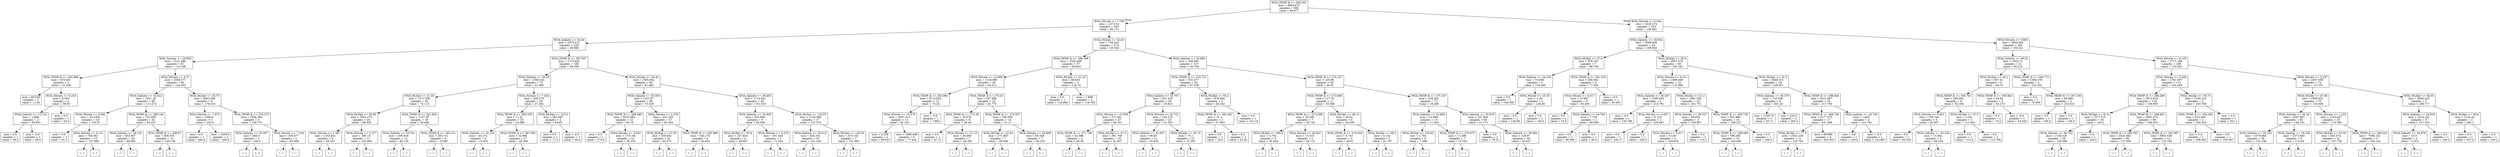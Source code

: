 digraph Tree {
node [shape=box] ;
0 [label="WOA_TEMP_K <= 294.265\nmse = 4844.875\nsamples = 656\nvalue = 95.877"] ;
1 [label="WOA_Nitrate <= 7.709\nmse = 2272.52\nsamples = 403\nvalue = 60.131"] ;
0 -> 1 [labeldistance=2.5, labelangle=45, headlabel="True"] ;
2 [label="WOA_Salinity <= 34.44\nmse = 2470.412\nsamples = 229\nvalue = 80.668"] ;
1 -> 2 ;
3 [label="WOA_Salinity <= 20.929\nmse = 3121.486\nsamples = 61\nvalue = 115.248"] ;
2 -> 3 ;
4 [label="WOA_TEMP_K <= 283.886\nmse = 573.601\nsamples = 5\nvalue = 32.556"] ;
3 -> 4 ;
5 [label="mse = 60.528\nsamples = 2\nvalue = 11.84"] ;
4 -> 5 ;
6 [label="WOA_Nitrate <= 0.243\nmse = 8.003\nsamples = 3\nvalue = 58.45"] ;
4 -> 6 ;
7 [label="WOA_Salinity <= 12.722\nmse = 1.869\nsamples = 2\nvalue = 59.933"] ;
6 -> 7 ;
8 [label="mse = 0.0\nsamples = 1\nvalue = 58.0"] ;
7 -> 8 ;
9 [label="mse = -0.0\nsamples = 1\nvalue = 60.9"] ;
7 -> 9 ;
10 [label="mse = 0.0\nsamples = 1\nvalue = 54.0"] ;
6 -> 10 ;
11 [label="WOA_Nitrate <= 6.37\nmse = 2590.577\nsamples = 56\nvalue = 124.003"] ;
3 -> 11 ;
12 [label="WOA_Salinity <= 32.622\nmse = 1621.18\nsamples = 48\nvalue = 113.274"] ;
11 -> 12 ;
13 [label="WOA_Nitrate <= 0.092\nmse = 913.602\nsamples = 16\nvalue = 155.07"] ;
12 -> 13 ;
14 [label="mse = 0.0\nsamples = 1\nvalue = 91.0"] ;
13 -> 14 ;
15 [label="WOA_Nitrate <= 0.121\nmse = 760.061\nsamples = 15\nvalue = 157.982"] ;
13 -> 15 ;
16 [label="(...)"] ;
15 -> 16 ;
19 [label="(...)"] ;
15 -> 19 ;
40 [label="WOA_TEMP_K <= 288.146\nmse = 722.093\nsamples = 32\nvalue = 93.247"] ;
12 -> 40 ;
41 [label="WOA_Salinity <= 34.102\nmse = 653.807\nsamples = 20\nvalue = 86.802"] ;
40 -> 41 ;
42 [label="(...)"] ;
41 -> 42 ;
59 [label="(...)"] ;
41 -> 59 ;
76 [label="WOA_TEMP_K <= 288.87\nmse = 609.453\nsamples = 12\nvalue = 106.136"] ;
40 -> 76 ;
77 [label="(...)"] ;
76 -> 77 ;
80 [label="(...)"] ;
76 -> 80 ;
95 [label="WOA_MLDpt <= 25.75\nmse = 3962.046\nsamples = 8\nvalue = 178.418"] ;
11 -> 95 ;
96 [label="WOA_Nitrate <= 7.073\nmse = 2500.0\nsamples = 3\nvalue = 230.0"] ;
95 -> 96 ;
97 [label="mse = 0.0\nsamples = 1\nvalue = 260.0"] ;
96 -> 97 ;
98 [label="mse = 3200.0\nsamples = 2\nvalue = 200.0"] ;
96 -> 98 ;
99 [label="WOA_TEMP_K <= 279.275\nmse = 1566.363\nsamples = 5\nvalue = 139.731"] ;
95 -> 99 ;
100 [label="WOA_Salinity <= 33.307\nmse = 464.0\nsamples = 3\nvalue = 166.0"] ;
99 -> 100 ;
101 [label="(...)"] ;
100 -> 101 ;
102 [label="(...)"] ;
100 -> 102 ;
103 [label="WOA_Nitrate <= 7.226\nmse = 336.677\nsamples = 2\nvalue = 95.949"] ;
99 -> 103 ;
104 [label="(...)"] ;
103 -> 104 ;
105 [label="(...)"] ;
103 -> 105 ;
106 [label="WOA_TEMP_K <= 287.657\nmse = 1715.643\nsamples = 168\nvalue = 69.059"] ;
2 -> 106 ;
107 [label="WOA_Salinity <= 35.23\nmse = 1358.244\nsamples = 73\nvalue = 51.496"] ;
106 -> 107 ;
108 [label="WOA_MLDpt <= 41.35\nmse = 1371.508\nsamples = 38\nvalue = 74.115"] ;
107 -> 108 ;
109 [label="WOA_MLDpt <= 29.85\nmse = 1091.174\nsamples = 20\nvalue = 89.558"] ;
108 -> 109 ;
110 [label="WOA_Nitrate <= 1.387\nmse = 1353.831\nsamples = 9\nvalue = 65.547"] ;
109 -> 110 ;
111 [label="(...)"] ;
110 -> 111 ;
118 [label="(...)"] ;
110 -> 118 ;
127 [label="WOA_Nitrate <= 2.377\nmse = 380.14\nsamples = 11\nvalue = 103.964"] ;
109 -> 127 ;
128 [label="(...)"] ;
127 -> 128 ;
129 [label="(...)"] ;
127 -> 129 ;
134 [label="WOA_TEMP_K <= 281.954\nmse = 1107.87\nsamples = 18\nvalue = 56.466"] ;
108 -> 134 ;
135 [label="WOA_Salinity <= 34.741\nmse = 265.618\nsamples = 12\nvalue = 80.135"] ;
134 -> 135 ;
136 [label="(...)"] ;
135 -> 136 ;
151 [label="(...)"] ;
135 -> 151 ;
156 [label="WOA_TEMP_K <= 282.211\nmse = 205.711\nsamples = 6\nvalue = 19.887"] ;
134 -> 156 ;
157 [label="(...)"] ;
156 -> 157 ;
158 [label="(...)"] ;
156 -> 158 ;
163 [label="WOA_Nitrate <= 7.244\nmse = 208.578\nsamples = 35\nvalue = 27.262"] ;
107 -> 163 ;
164 [label="WOA_TEMP_K <= 283.355\nmse = 71.31\nsamples = 33\nvalue = 24.386"] ;
163 -> 164 ;
165 [label="WOA_Salinity <= 35.233\nmse = 40.274\nsamples = 6\nvalue = 13.825"] ;
164 -> 165 ;
166 [label="(...)"] ;
165 -> 166 ;
167 [label="(...)"] ;
165 -> 167 ;
172 [label="WOA_TEMP_K <= 287.483\nmse = 52.986\nsamples = 27\nvalue = 26.306"] ;
164 -> 172 ;
173 [label="(...)"] ;
172 -> 173 ;
198 [label="(...)"] ;
172 -> 198 ;
199 [label="WOA_MLDpt <= 315.0\nmse = 487.687\nsamples = 2\nvalue = 64.65"] ;
163 -> 199 ;
200 [label="mse = 0.0\nsamples = 1\nvalue = 77.4"] ;
199 -> 200 ;
201 [label="mse = -0.0\nsamples = 1\nvalue = 26.4"] ;
199 -> 201 ;
202 [label="WOA_MLDpt <= 62.45\nmse = 1595.942\nsamples = 95\nvalue = 81.482"] ;
106 -> 202 ;
203 [label="WOA_Salinity <= 35.505\nmse = 1321.97\nsamples = 69\nvalue = 73.429"] ;
202 -> 203 ;
204 [label="WOA_TEMP_K <= 288.085\nmse = 2533.684\nsamples = 22\nvalue = 95.19"] ;
203 -> 204 ;
205 [label="mse = 0.0\nsamples = 1\nvalue = 270.0"] ;
204 -> 205 ;
206 [label="WOA_Nitrate <= 4.922\nmse = 1731.64\nsamples = 21\nvalue = 90.335"] ;
204 -> 206 ;
207 [label="(...)"] ;
206 -> 207 ;
244 [label="(...)"] ;
206 -> 244 ;
245 [label="WOA_Nitrate <= 2.378\nmse = 441.229\nsamples = 47\nvalue = 63.364"] ;
203 -> 245 ;
246 [label="WOA_MLDpt <= 47.95\nmse = 359.642\nsamples = 41\nvalue = 60.473"] ;
245 -> 246 ;
247 [label="(...)"] ;
246 -> 247 ;
274 [label="(...)"] ;
246 -> 274 ;
313 [label="WOA_TEMP_K <= 293.996\nmse = 544.273\nsamples = 6\nvalue = 83.602"] ;
245 -> 313 ;
314 [label="(...)"] ;
313 -> 314 ;
319 [label="(...)"] ;
313 -> 319 ;
322 [label="WOA_Salinity <= 36.603\nmse = 1714.641\nsamples = 26\nvalue = 101.529"] ;
202 -> 322 ;
323 [label="WOA_Salinity <= 35.925\nmse = 303.906\nsamples = 9\nvalue = 66.368"] ;
322 -> 323 ;
324 [label="WOA_MLDpt <= 93.8\nmse = 247.824\nsamples = 4\nvalue = 60.667"] ;
323 -> 324 ;
325 [label="(...)"] ;
324 -> 325 ;
330 [label="(...)"] ;
324 -> 330 ;
331 [label="WOA_Nitrate <= 0.379\nmse = 301.445\nsamples = 5\nvalue = 71.032"] ;
323 -> 331 ;
332 [label="(...)"] ;
331 -> 332 ;
333 [label="(...)"] ;
331 -> 333 ;
338 [label="WOA_MLDpt <= 135.55\nmse = 1165.486\nsamples = 17\nvalue = 127.574"] ;
322 -> 338 ;
339 [label="WOA_Salinity <= 36.615\nmse = 626.531\nsamples = 10\nvalue = 151.429"] ;
338 -> 339 ;
340 [label="(...)"] ;
339 -> 340 ;
345 [label="(...)"] ;
339 -> 345 ;
348 [label="WOA_MLDpt <= 143.35\nmse = 473.143\nsamples = 7\nvalue = 101.885"] ;
338 -> 348 ;
349 [label="(...)"] ;
348 -> 349 ;
350 [label="(...)"] ;
348 -> 350 ;
359 [label="WOA_MLDpt <= 32.65\nmse = 764.243\nsamples = 174\nvalue = 33.554"] ;
1 -> 359 ;
360 [label="WOA_TEMP_K <= 286.769\nmse = 1520.449\nsamples = 37\nvalue = 58.633"] ;
359 -> 360 ;
361 [label="WOA_Nitrate <= 12.609\nmse = 1318.966\nsamples = 34\nvalue = 54.212"] ;
360 -> 361 ;
362 [label="WOA_TEMP_K <= 283.982\nmse = 3114.824\nsamples = 12\nvalue = 70.24"] ;
361 -> 362 ;
363 [label="WOA_Nitrate <= 10.576\nmse = 2857.511\nsamples = 11\nvalue = 81.243"] ;
362 -> 363 ;
364 [label="mse = 5.238\nsamples = 2\nvalue = 99.023"] ;
363 -> 364 ;
365 [label="mse = 3386.448\nsamples = 9\nvalue = 77.432"] ;
363 -> 365 ;
366 [label="mse = -0.0\nsamples = 1\nvalue = 7.895"] ;
362 -> 366 ;
367 [label="WOA_TEMP_K <= 273.01\nmse = 167.386\nsamples = 22\nvalue = 45.775"] ;
361 -> 367 ;
368 [label="WOA_TEMP_K <= 272.36\nmse = 34.974\nsamples = 8\nvalue = 38.44"] ;
367 -> 368 ;
369 [label="mse = 0.0\nsamples = 1\nvalue = 47.31"] ;
368 -> 369 ;
370 [label="WOA_MLDpt <= 31.15\nmse = 20.699\nsamples = 7\nvalue = 36.393"] ;
368 -> 370 ;
371 [label="(...)"] ;
370 -> 371 ;
374 [label="(...)"] ;
370 -> 374 ;
379 [label="WOA_TEMP_K <= 274.007\nmse = 196.089\nsamples = 14\nvalue = 51.11"] ;
367 -> 379 ;
380 [label="WOA_MLDpt <= 22.45\nmse = 275.403\nsamples = 7\nvalue = 59.646"] ;
379 -> 380 ;
381 [label="(...)"] ;
380 -> 381 ;
382 [label="(...)"] ;
380 -> 382 ;
385 [label="WOA_Nitrate <= 24.909\nmse = 85.348\nsamples = 7\nvalue = 46.233"] ;
379 -> 385 ;
386 [label="(...)"] ;
385 -> 386 ;
389 [label="(...)"] ;
385 -> 389 ;
396 [label="WOA_MLDpt <= 31.25\nmse = 48.835\nsamples = 3\nvalue = 122.74"] ;
360 -> 396 ;
397 [label="mse = 0.0\nsamples = 1\nvalue = 134.669"] ;
396 -> 397 ;
398 [label="mse = 1.869\nsamples = 2\nvalue = 118.763"] ;
396 -> 398 ;
399 [label="WOA_Salinity <= 33.856\nmse = 338.995\nsamples = 137\nvalue = 26.704"] ;
359 -> 399 ;
400 [label="WOA_TEMP_K <= 279.722\nmse = 351.477\nsamples = 53\nvalue = 37.559"] ;
399 -> 400 ;
401 [label="WOA_Salinity <= 33.707\nmse = 261.518\nsamples = 50\nvalue = 35.824"] ;
400 -> 401 ;
402 [label="WOA_Nitrate <= 16.958\nmse = 371.041\nsamples = 27\nvalue = 40.331"] ;
401 -> 402 ;
403 [label="WOA_TEMP_K <= 271.706\nmse = 42.586\nsamples = 4\nvalue = 28.29"] ;
402 -> 403 ;
404 [label="(...)"] ;
403 -> 404 ;
407 [label="(...)"] ;
403 -> 407 ;
410 [label="WOA_MLDpt <= 47.5\nmse = 391.708\nsamples = 23\nvalue = 41.837"] ;
402 -> 410 ;
411 [label="(...)"] ;
410 -> 411 ;
426 [label="(...)"] ;
410 -> 426 ;
435 [label="WOA_Nitrate <= 23.722\nmse = 120.275\nsamples = 23\nvalue = 31.553"] ;
401 -> 435 ;
436 [label="WOA_Salinity <= 33.837\nmse = 99.83\nsamples = 11\nvalue = 25.825"] ;
435 -> 436 ;
437 [label="(...)"] ;
436 -> 437 ;
450 [label="(...)"] ;
436 -> 450 ;
455 [label="WOA_MLDpt <= 50.75\nmse = 75.1\nsamples = 12\nvalue = 37.281"] ;
435 -> 455 ;
456 [label="(...)"] ;
455 -> 456 ;
465 [label="(...)"] ;
455 -> 465 ;
476 [label="WOA_MLDpt <= 65.2\nmse = 978.694\nsamples = 3\nvalue = 63.242"] ;
400 -> 476 ;
477 [label="WOA_TEMP_K <= 281.401\nmse = 31.1\nsamples = 2\nvalue = 37.943"] ;
476 -> 477 ;
478 [label="mse = 0.0\nsamples = 1\nvalue = 34.0"] ;
477 -> 478 ;
479 [label="mse = 0.0\nsamples = 1\nvalue = 45.83"] ;
477 -> 479 ;
480 [label="mse = 0.0\nsamples = 1\nvalue = 101.19"] ;
476 -> 480 ;
481 [label="WOA_TEMP_K <= 274.137\nmse = 235.86\nsamples = 84\nvalue = 20.91"] ;
399 -> 481 ;
482 [label="WOA_TEMP_K <= 273.995\nmse = 117.76\nsamples = 11\nvalue = 33.408"] ;
481 -> 482 ;
483 [label="WOA_TEMP_K <= 273.598\nmse = 34.208\nsamples = 7\nvalue = 26.726"] ;
482 -> 483 ;
484 [label="WOA_MLDpt <= 209.3\nmse = 5.754\nsamples = 5\nvalue = 30.504"] ;
483 -> 484 ;
485 [label="(...)"] ;
484 -> 485 ;
492 [label="(...)"] ;
484 -> 492 ;
493 [label="WOA_Nitrate <= 26.401\nmse = 15.315\nsamples = 2\nvalue = 20.115"] ;
483 -> 493 ;
494 [label="(...)"] ;
493 -> 494 ;
495 [label="(...)"] ;
493 -> 495 ;
496 [label="WOA_MLDpt <= 36.15\nmse = 39.02\nsamples = 4\nvalue = 45.658"] ;
482 -> 496 ;
497 [label="WOA_TEMP_K <= 274.059\nmse = 4.743\nsamples = 2\nvalue = 39.61"] ;
496 -> 497 ;
498 [label="(...)"] ;
497 -> 498 ;
499 [label="(...)"] ;
497 -> 499 ;
500 [label="WOA_MLDpt <= 68.2\nmse = 0.132\nsamples = 2\nvalue = 51.707"] ;
496 -> 500 ;
501 [label="(...)"] ;
500 -> 501 ;
502 [label="(...)"] ;
500 -> 502 ;
503 [label="WOA_TEMP_K <= 275.167\nmse = 228.283\nsamples = 73\nvalue = 19.288"] ;
481 -> 503 ;
504 [label="WOA_Salinity <= 33.904\nmse = 23.898\nsamples = 13\nvalue = 11.303"] ;
503 -> 504 ;
505 [label="WOA_MLDpt <= 135.85\nmse = 2.704\nsamples = 6\nvalue = 7.389"] ;
504 -> 505 ;
506 [label="(...)"] ;
505 -> 506 ;
513 [label="(...)"] ;
505 -> 513 ;
514 [label="WOA_TEMP_K <= 274.675\nmse = 12.286\nsamples = 7\nvalue = 15.543"] ;
504 -> 514 ;
515 [label="(...)"] ;
514 -> 515 ;
520 [label="(...)"] ;
514 -> 520 ;
527 [label="WOA_Salinity <= 33.879\nmse = 257.905\nsamples = 60\nvalue = 21.171"] ;
503 -> 527 ;
528 [label="mse = 0.0\nsamples = 1\nvalue = 78.31"] ;
527 -> 528 ;
529 [label="WOA_Salinity <= 34.083\nmse = 228.97\nsamples = 59\nvalue = 20.627"] ;
527 -> 529 ;
530 [label="(...)"] ;
529 -> 530 ;
547 [label="(...)"] ;
529 -> 547 ;
594 [label="WOA_Nitrate <= 0.044\nmse = 3228.274\nsamples = 253\nvalue = 158.081"] ;
0 -> 594 [labeldistance=2.5, labelangle=-45, headlabel="False"] ;
595 [label="WOA_Salinity <= 34.934\nmse = 3569.009\nsamples = 53\nvalue = 185.943"] ;
594 -> 595 ;
596 [label="WOA_MLDpt <= 37.0\nmse = 979.187\nsamples = 7\nvalue = 98.739"] ;
595 -> 596 ;
597 [label="WOA_Salinity <= 34.233\nmse = 74.856\nsamples = 3\nvalue = 134.545"] ;
596 -> 597 ;
598 [label="mse = 0.0\nsamples = 1\nvalue = 146.656"] ;
597 -> 598 ;
599 [label="WOA_MLDpt <= 25.35\nmse = 2.28\nsamples = 2\nvalue = 128.49"] ;
597 -> 599 ;
600 [label="mse = 0.0\nsamples = 1\nvalue = 126.98"] ;
599 -> 600 ;
601 [label="mse = 0.0\nsamples = 1\nvalue = 130.0"] ;
599 -> 601 ;
602 [label="WOA_TEMP_K <= 301.018\nmse = 290.943\nsamples = 4\nvalue = 77.255"] ;
596 -> 602 ;
603 [label="WOA_Nitrate <= 0.017\nmse = 47.667\nsamples = 3\nvalue = 85.205"] ;
602 -> 603 ;
604 [label="mse = 0.0\nsamples = 1\nvalue = 74.0"] ;
603 -> 604 ;
605 [label="WOA_Salinity <= 34.784\nmse = 7.759\nsamples = 2\nvalue = 88.939"] ;
603 -> 605 ;
606 [label="mse = 0.0\nsamples = 1\nvalue = 90.909"] ;
605 -> 606 ;
607 [label="mse = 0.0\nsamples = 1\nvalue = 85.0"] ;
605 -> 607 ;
608 [label="mse = -0.0\nsamples = 1\nvalue = 45.455"] ;
602 -> 608 ;
609 [label="WOA_MLDpt <= 30.9\nmse = 2947.578\nsamples = 46\nvalue = 195.245"] ;
595 -> 609 ;
610 [label="WOA_Nitrate <= 0.011\nmse = 1498.448\nsamples = 22\nvalue = 170.384"] ;
609 -> 610 ;
611 [label="WOA_Salinity <= 35.447\nmse = 1290.654\nsamples = 3\nvalue = 214.781"] ;
610 -> 611 ;
612 [label="mse = 0.0\nsamples = 1\nvalue = 126.786"] ;
611 -> 612 ;
613 [label="WOA_Nitrate <= 0.007\nmse = 0.153\nsamples = 2\nvalue = 229.447"] ;
611 -> 613 ;
614 [label="mse = 0.0\nsamples = 1\nvalue = 229.17"] ;
613 -> 614 ;
615 [label="mse = 0.0\nsamples = 1\nvalue = 230.0"] ;
613 -> 615 ;
616 [label="WOA_MLDpt <= 21.2\nmse = 1081.059\nsamples = 19\nvalue = 161.751"] ;
610 -> 616 ;
617 [label="WOA_Salinity <= 36.527\nmse = 29.954\nsamples = 3\nvalue = 109.867"] ;
616 -> 617 ;
618 [label="WOA_Nitrate <= 0.017\nmse = 5.136\nsamples = 2\nvalue = 104.634"] ;
617 -> 618 ;
619 [label="(...)"] ;
618 -> 619 ;
620 [label="(...)"] ;
618 -> 620 ;
621 [label="mse = 0.0\nsamples = 1\nvalue = 115.1"] ;
617 -> 621 ;
622 [label="WOA_TEMP_K <= 300.736\nmse = 833.889\nsamples = 16\nvalue = 168.237"] ;
616 -> 622 ;
623 [label="WOA_TEMP_K <= 298.694\nmse = 788.295\nsamples = 15\nvalue = 163.699"] ;
622 -> 623 ;
624 [label="(...)"] ;
623 -> 624 ;
625 [label="(...)"] ;
623 -> 625 ;
628 [label="mse = 0.0\nsamples = 1\nvalue = 200.0"] ;
622 -> 628 ;
629 [label="WOA_MLDpt <= 31.5\nmse = 2948.312\nsamples = 24\nvalue = 228.651"] ;
609 -> 629 ;
630 [label="WOA_Salinity <= 36.379\nmse = 710.938\nsamples = 5\nvalue = 261.25"] ;
629 -> 630 ;
631 [label="mse = 1168.75\nsamples = 3\nvalue = 257.5"] ;
630 -> 631 ;
632 [label="mse = 225.0\nsamples = 2\nvalue = 265.0"] ;
630 -> 632 ;
633 [label="WOA_TEMP_K <= 298.846\nmse = 3221.807\nsamples = 19\nvalue = 217.785"] ;
629 -> 633 ;
634 [label="WOA_TEMP_K <= 298.726\nmse = 2177.375\nsamples = 17\nvalue = 231.499"] ;
633 -> 634 ;
635 [label="WOA_MLDpt <= 77.5\nmse = 2445.239\nsamples = 11\nvalue = 218.765"] ;
634 -> 635 ;
636 [label="(...)"] ;
635 -> 636 ;
645 [label="(...)"] ;
635 -> 645 ;
646 [label="mse = 88.889\nsamples = 6\nvalue = 263.333"] ;
634 -> 646 ;
647 [label="WOA_Salinity <= 35.749\nmse = 1.605\nsamples = 2\nvalue = 121.791"] ;
633 -> 647 ;
648 [label="mse = 0.0\nsamples = 1\nvalue = 120.0"] ;
647 -> 648 ;
649 [label="mse = -0.0\nsamples = 1\nvalue = 122.687"] ;
647 -> 649 ;
650 [label="WOA_Nitrate <= 0.065\nmse = 2856.945\nsamples = 200\nvalue = 150.321"] ;
594 -> 650 ;
651 [label="WOA_Salinity <= 36.02\nmse = 1053.72\nsamples = 12\nvalue = 95.214"] ;
650 -> 651 ;
652 [label="WOA_MLDpt <= 34.2\nmse = 397.41\nsamples = 9\nvalue = 83.74"] ;
651 -> 652 ;
653 [label="WOA_TEMP_K <= 300.741\nmse = 288.682\nsamples = 6\nvalue = 92.393"] ;
652 -> 653 ;
654 [label="WOA_Nitrate <= 0.051\nmse = 104.743\nsamples = 4\nvalue = 81.957"] ;
653 -> 654 ;
655 [label="mse = 0.0\nsamples = 1\nvalue = 60.526"] ;
654 -> 655 ;
656 [label="WOA_Salinity <= 35.334\nmse = 15.462\nsamples = 3\nvalue = 86.244"] ;
654 -> 656 ;
657 [label="(...)"] ;
656 -> 657 ;
660 [label="(...)"] ;
656 -> 660 ;
661 [label="WOA_MLDpt <= 27.9\nmse = 3.191\nsamples = 2\nvalue = 113.263"] ;
653 -> 661 ;
662 [label="mse = 0.0\nsamples = 1\nvalue = 112.0"] ;
661 -> 662 ;
663 [label="mse = 0.0\nsamples = 1\nvalue = 115.789"] ;
661 -> 663 ;
664 [label="WOA_TEMP_K <= 300.842\nmse = 94.62\nsamples = 3\nvalue = 64.273"] ;
652 -> 664 ;
665 [label="mse = 0.0\nsamples = 2\nvalue = 74.0"] ;
664 -> 665 ;
666 [label="mse = -0.0\nsamples = 1\nvalue = 54.545"] ;
664 -> 666 ;
667 [label="WOA_TEMP_K <= 296.772\nmse = 1368.476\nsamples = 3\nvalue = 132.502"] ;
651 -> 667 ;
668 [label="mse = 0.0\nsamples = 1\nvalue = 70.009"] ;
667 -> 668 ;
669 [label="WOA_TEMP_K <= 297.199\nmse = 88.889\nsamples = 2\nvalue = 153.333"] ;
667 -> 669 ;
670 [label="mse = 0.0\nsamples = 1\nvalue = 160.0"] ;
669 -> 670 ;
671 [label="mse = 0.0\nsamples = 1\nvalue = 140.0"] ;
669 -> 671 ;
672 [label="WOA_Nitrate <= 0.219\nmse = 2771.198\nsamples = 188\nvalue = 153.655"] ;
650 -> 672 ;
673 [label="WOA_Nitrate <= 0.208\nmse = 2761.597\nsamples = 113\nvalue = 162.209"] ;
672 -> 673 ;
674 [label="WOA_TEMP_K <= 296.289\nmse = 2613.618\nsamples = 110\nvalue = 159.905"] ;
673 -> 674 ;
675 [label="WOA_MLDpt <= 81.6\nmse = 1277.315\nsamples = 30\nvalue = 140.2"] ;
674 -> 675 ;
676 [label="WOA_Salinity <= 36.723\nmse = 1158.326\nsamples = 29\nvalue = 138.386"] ;
675 -> 676 ;
677 [label="(...)"] ;
676 -> 677 ;
712 [label="(...)"] ;
676 -> 712 ;
713 [label="mse = 0.0\nsamples = 1\nvalue = 220.0"] ;
675 -> 713 ;
714 [label="WOA_TEMP_K <= 299.831\nmse = 2891.673\nsamples = 80\nvalue = 166.623"] ;
674 -> 714 ;
715 [label="WOA_TEMP_K <= 299.783\nmse = 2423.462\nsamples = 68\nvalue = 173.309"] ;
714 -> 715 ;
716 [label="(...)"] ;
715 -> 716 ;
797 [label="(...)"] ;
715 -> 797 ;
798 [label="WOA_TEMP_K <= 301.997\nmse = 3891.636\nsamples = 12\nvalue = 133.193"] ;
714 -> 798 ;
799 [label="(...)"] ;
798 -> 799 ;
812 [label="(...)"] ;
798 -> 812 ;
817 [label="WOA_MLDpt <= 50.75\nmse = 1160.314\nsamples = 3\nvalue = 243.768"] ;
673 -> 817 ;
818 [label="WOA_TEMP_K <= 302.492\nmse = 423.206\nsamples = 2\nvalue = 229.435"] ;
817 -> 818 ;
819 [label="mse = 0.0\nsamples = 1\nvalue = 208.863"] ;
818 -> 819 ;
820 [label="mse = 0.0\nsamples = 1\nvalue = 250.007"] ;
818 -> 820 ;
821 [label="mse = 0.0\nsamples = 1\nvalue = 301.1"] ;
817 -> 821 ;
822 [label="WOA_Nitrate <= 3.257\nmse = 2407.058\nsamples = 75\nvalue = 137.93"] ;
672 -> 822 ;
823 [label="WOA_MLDpt <= 47.95\nmse = 1995.923\nsamples = 70\nvalue = 134.008"] ;
822 -> 823 ;
824 [label="WOA_Salinity <= 35.28\nmse = 1647.667\nsamples = 45\nvalue = 144.141"] ;
823 -> 824 ;
825 [label="WOA_Salinity <= 33.323\nmse = 1079.864\nsamples = 36\nvalue = 153.138"] ;
824 -> 825 ;
826 [label="(...)"] ;
825 -> 826 ;
843 [label="(...)"] ;
825 -> 843 ;
878 [label="WOA_Salinity <= 35.529\nmse = 2373.465\nsamples = 9\nvalue = 114.58"] ;
824 -> 878 ;
879 [label="(...)"] ;
878 -> 879 ;
880 [label="(...)"] ;
878 -> 880 ;
895 [label="WOA_Nitrate <= 1.224\nmse = 2103.027\nsamples = 25\nvalue = 115.585"] ;
823 -> 895 ;
896 [label="WOA_MLDpt <= 55.35\nmse = 925.472\nsamples = 22\nvalue = 107.728"] ;
895 -> 896 ;
897 [label="(...)"] ;
896 -> 897 ;
918 [label="(...)"] ;
896 -> 918 ;
935 [label="WOA_TEMP_K <= 296.224\nmse = 7088.132\nsamples = 3\nvalue = 194.154"] ;
895 -> 935 ;
936 [label="(...)"] ;
935 -> 936 ;
937 [label="(...)"] ;
935 -> 937 ;
940 [label="WOA_MLDpt <= 54.05\nmse = 4846.235\nsamples = 5\nvalue = 198.717"] ;
822 -> 940 ;
941 [label="WOA_Salinity <= 35.818\nmse = 1014.222\nsamples = 3\nvalue = 137.333"] ;
940 -> 941 ;
942 [label="WOA_Salinity <= 34.979\nmse = 25.0\nsamples = 2\nvalue = 115.0"] ;
941 -> 942 ;
943 [label="(...)"] ;
942 -> 943 ;
944 [label="(...)"] ;
942 -> 944 ;
945 [label="mse = 0.0\nsamples = 1\nvalue = 182.0"] ;
941 -> 945 ;
946 [label="WOA_MLDpt <= 56.6\nmse = 1142.42\nsamples = 2\nvalue = 260.1"] ;
940 -> 946 ;
947 [label="mse = 0.0\nsamples = 1\nvalue = 307.9"] ;
946 -> 947 ;
948 [label="mse = 0.0\nsamples = 1\nvalue = 236.2"] ;
946 -> 948 ;
}